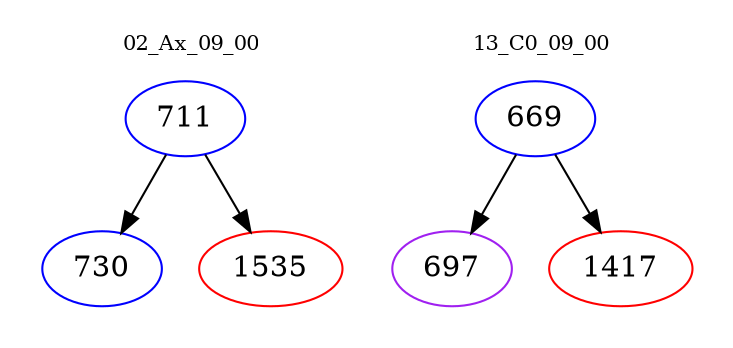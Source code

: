 digraph{
subgraph cluster_0 {
color = white
label = "02_Ax_09_00";
fontsize=10;
T0_711 [label="711", color="blue"]
T0_711 -> T0_730 [color="black"]
T0_730 [label="730", color="blue"]
T0_711 -> T0_1535 [color="black"]
T0_1535 [label="1535", color="red"]
}
subgraph cluster_1 {
color = white
label = "13_C0_09_00";
fontsize=10;
T1_669 [label="669", color="blue"]
T1_669 -> T1_697 [color="black"]
T1_697 [label="697", color="purple"]
T1_669 -> T1_1417 [color="black"]
T1_1417 [label="1417", color="red"]
}
}

